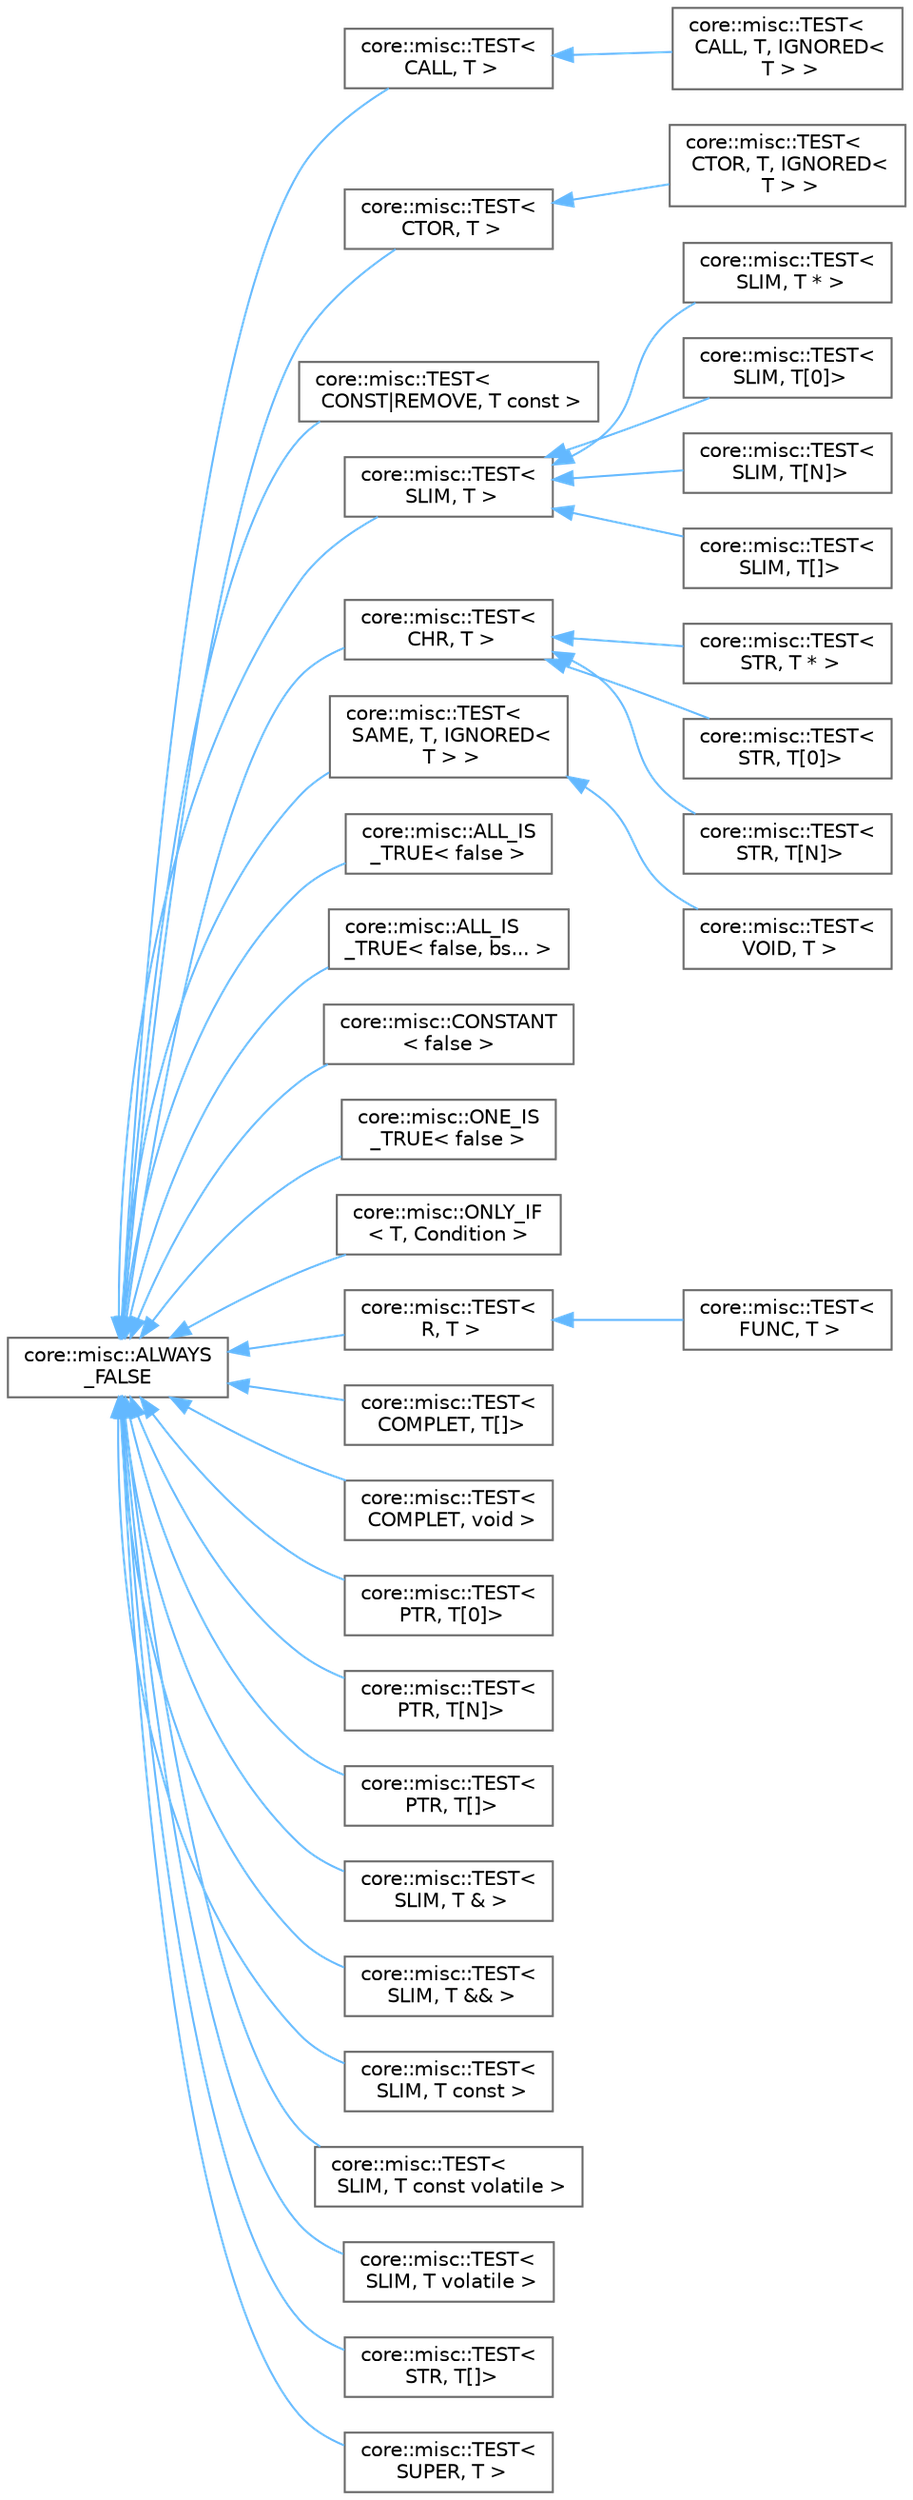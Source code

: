 digraph "Graphical Class Hierarchy"
{
 // INTERACTIVE_SVG=YES
 // LATEX_PDF_SIZE
  bgcolor="transparent";
  edge [fontname=Helvetica,fontsize=10,labelfontname=Helvetica,labelfontsize=10];
  node [fontname=Helvetica,fontsize=10,shape=box,height=0.2,width=0.4];
  rankdir="LR";
  Node0 [id="Node000000",label="core::misc::ALWAYS\l_FALSE",height=0.2,width=0.4,color="grey40", fillcolor="white", style="filled",URL="$dd/dae/a00163.html",tooltip=" "];
  Node0 -> Node1 [id="edge87_Node000000_Node000001",dir="back",color="steelblue1",style="solid",tooltip=" "];
  Node1 [id="Node000001",label="core::misc::TEST\<\l CALL, T \>",height=0.2,width=0.4,color="grey40", fillcolor="white", style="filled",URL="$db/dd9/a00179.html",tooltip=" "];
  Node1 -> Node2 [id="edge88_Node000001_Node000002",dir="back",color="steelblue1",style="solid",tooltip=" "];
  Node2 [id="Node000002",label="core::misc::TEST\<\l CALL, T, IGNORED\<\l T \> \>",height=0.2,width=0.4,color="grey40", fillcolor="white", style="filled",URL="$d8/d13/a00671.html",tooltip=" "];
  Node0 -> Node3 [id="edge89_Node000000_Node000003",dir="back",color="steelblue1",style="solid",tooltip=" "];
  Node3 [id="Node000003",label="core::misc::TEST\<\l CTOR, T \>",height=0.2,width=0.4,color="grey40", fillcolor="white", style="filled",URL="$db/dd9/a00179.html",tooltip=" "];
  Node3 -> Node4 [id="edge90_Node000003_Node000004",dir="back",color="steelblue1",style="solid",tooltip=" "];
  Node4 [id="Node000004",label="core::misc::TEST\<\l CTOR, T, IGNORED\<\l T \> \>",height=0.2,width=0.4,color="grey40", fillcolor="white", style="filled",URL="$d0/de7/a00523.html",tooltip=" "];
  Node0 -> Node5 [id="edge91_Node000000_Node000005",dir="back",color="steelblue1",style="solid",tooltip=" "];
  Node5 [id="Node000005",label="core::misc::TEST\<\l CONST\|REMOVE, T const \>",height=0.2,width=0.4,color="grey40", fillcolor="white", style="filled",URL="$db/dd9/a00179.html",tooltip=" "];
  Node0 -> Node6 [id="edge92_Node000000_Node000006",dir="back",color="steelblue1",style="solid",tooltip=" "];
  Node6 [id="Node000006",label="core::misc::TEST\<\l SLIM, T \>",height=0.2,width=0.4,color="grey40", fillcolor="white", style="filled",URL="$db/dd9/a00179.html",tooltip=" "];
  Node6 -> Node7 [id="edge93_Node000006_Node000007",dir="back",color="steelblue1",style="solid",tooltip=" "];
  Node7 [id="Node000007",label="core::misc::TEST\<\l SLIM, T * \>",height=0.2,width=0.4,color="grey40", fillcolor="white", style="filled",URL="$d3/d95/a00779.html",tooltip=" "];
  Node6 -> Node8 [id="edge94_Node000006_Node000008",dir="back",color="steelblue1",style="solid",tooltip=" "];
  Node8 [id="Node000008",label="core::misc::TEST\<\l SLIM, T[0]\>",height=0.2,width=0.4,color="grey40", fillcolor="white", style="filled",URL="$d0/d7d/a00799.html",tooltip=" "];
  Node6 -> Node9 [id="edge95_Node000006_Node000009",dir="back",color="steelblue1",style="solid",tooltip=" "];
  Node9 [id="Node000009",label="core::misc::TEST\<\l SLIM, T[N]\>",height=0.2,width=0.4,color="grey40", fillcolor="white", style="filled",URL="$dd/d7a/a00795.html",tooltip=" "];
  Node6 -> Node10 [id="edge96_Node000006_Node000010",dir="back",color="steelblue1",style="solid",tooltip=" "];
  Node10 [id="Node000010",label="core::misc::TEST\<\l SLIM, T[]\>",height=0.2,width=0.4,color="grey40", fillcolor="white", style="filled",URL="$d5/d72/a00803.html",tooltip=" "];
  Node0 -> Node11 [id="edge97_Node000000_Node000011",dir="back",color="steelblue1",style="solid",tooltip=" "];
  Node11 [id="Node000011",label="core::misc::TEST\<\l CHR, T \>",height=0.2,width=0.4,color="grey40", fillcolor="white", style="filled",URL="$db/dd9/a00179.html",tooltip=" "];
  Node11 -> Node12 [id="edge98_Node000011_Node000012",dir="back",color="steelblue1",style="solid",tooltip=" "];
  Node12 [id="Node000012",label="core::misc::TEST\<\l STR, T * \>",height=0.2,width=0.4,color="grey40", fillcolor="white", style="filled",URL="$d6/da1/a00675.html",tooltip=" "];
  Node11 -> Node13 [id="edge99_Node000011_Node000013",dir="back",color="steelblue1",style="solid",tooltip=" "];
  Node13 [id="Node000013",label="core::misc::TEST\<\l STR, T[0]\>",height=0.2,width=0.4,color="grey40", fillcolor="white", style="filled",URL="$db/d77/a00683.html",tooltip=" "];
  Node11 -> Node14 [id="edge100_Node000011_Node000014",dir="back",color="steelblue1",style="solid",tooltip=" "];
  Node14 [id="Node000014",label="core::misc::TEST\<\l STR, T[N]\>",height=0.2,width=0.4,color="grey40", fillcolor="white", style="filled",URL="$d2/d85/a00679.html",tooltip=" "];
  Node0 -> Node15 [id="edge101_Node000000_Node000015",dir="back",color="steelblue1",style="solid",tooltip=" "];
  Node15 [id="Node000015",label="core::misc::TEST\<\l SAME, T, IGNORED\<\l T \> \>",height=0.2,width=0.4,color="grey40", fillcolor="white", style="filled",URL="$db/dd9/a00179.html",tooltip=" "];
  Node15 -> Node16 [id="edge102_Node000015_Node000016",dir="back",color="steelblue1",style="solid",tooltip=" "];
  Node16 [id="Node000016",label="core::misc::TEST\<\l VOID, T \>",height=0.2,width=0.4,color="grey40", fillcolor="white", style="filled",URL="$d5/dae/a00767.html",tooltip=" "];
  Node0 -> Node17 [id="edge103_Node000000_Node000017",dir="back",color="steelblue1",style="solid",tooltip=" "];
  Node17 [id="Node000017",label="core::misc::ALL_IS\l_TRUE\< false \>",height=0.2,width=0.4,color="grey40", fillcolor="white", style="filled",URL="$d3/d3b/a00715.html",tooltip=" "];
  Node0 -> Node18 [id="edge104_Node000000_Node000018",dir="back",color="steelblue1",style="solid",tooltip=" "];
  Node18 [id="Node000018",label="core::misc::ALL_IS\l_TRUE\< false, bs... \>",height=0.2,width=0.4,color="grey40", fillcolor="white", style="filled",URL="$dd/dd8/a00719.html",tooltip=" "];
  Node0 -> Node19 [id="edge105_Node000000_Node000019",dir="back",color="steelblue1",style="solid",tooltip=" "];
  Node19 [id="Node000019",label="core::misc::CONSTANT\l\< false \>",height=0.2,width=0.4,color="grey40", fillcolor="white", style="filled",URL="$de/d45/a00175.html",tooltip=" "];
  Node0 -> Node20 [id="edge106_Node000000_Node000020",dir="back",color="steelblue1",style="solid",tooltip=" "];
  Node20 [id="Node000020",label="core::misc::ONE_IS\l_TRUE\< false \>",height=0.2,width=0.4,color="grey40", fillcolor="white", style="filled",URL="$d0/dab/a00735.html",tooltip=" "];
  Node0 -> Node21 [id="edge107_Node000000_Node000021",dir="back",color="steelblue1",style="solid",tooltip=" "];
  Node21 [id="Node000021",label="core::misc::ONLY_IF\l\< T, Condition \>",height=0.2,width=0.4,color="grey40", fillcolor="white", style="filled",URL="$d5/de3/a00631.html",tooltip=" "];
  Node0 -> Node22 [id="edge108_Node000000_Node000022",dir="back",color="steelblue1",style="solid",tooltip=" "];
  Node22 [id="Node000022",label="core::misc::TEST\<\l R, T \>",height=0.2,width=0.4,color="grey40", fillcolor="white", style="filled",URL="$db/dd9/a00179.html",tooltip=" "];
  Node22 -> Node23 [id="edge109_Node000022_Node000023",dir="back",color="steelblue1",style="solid",tooltip=" "];
  Node23 [id="Node000023",label="core::misc::TEST\<\l FUNC, T \>",height=0.2,width=0.4,color="grey40", fillcolor="white", style="filled",URL="$d7/d5e/a00467.html",tooltip=" "];
  Node0 -> Node24 [id="edge110_Node000000_Node000024",dir="back",color="steelblue1",style="solid",tooltip=" "];
  Node24 [id="Node000024",label="core::misc::TEST\<\l COMPLET, T[]\>",height=0.2,width=0.4,color="grey40", fillcolor="white", style="filled",URL="$d9/d8b/a00547.html",tooltip=" "];
  Node0 -> Node25 [id="edge111_Node000000_Node000025",dir="back",color="steelblue1",style="solid",tooltip=" "];
  Node25 [id="Node000025",label="core::misc::TEST\<\l COMPLET, void \>",height=0.2,width=0.4,color="grey40", fillcolor="white", style="filled",URL="$d4/d9c/a00543.html",tooltip=" "];
  Node0 -> Node26 [id="edge112_Node000000_Node000026",dir="back",color="steelblue1",style="solid",tooltip=" "];
  Node26 [id="Node000026",label="core::misc::TEST\<\l PTR, T[0]\>",height=0.2,width=0.4,color="grey40", fillcolor="white", style="filled",URL="$da/dee/a00383.html",tooltip=" "];
  Node0 -> Node27 [id="edge113_Node000000_Node000027",dir="back",color="steelblue1",style="solid",tooltip=" "];
  Node27 [id="Node000027",label="core::misc::TEST\<\l PTR, T[N]\>",height=0.2,width=0.4,color="grey40", fillcolor="white", style="filled",URL="$db/db9/a00387.html",tooltip=" "];
  Node0 -> Node28 [id="edge114_Node000000_Node000028",dir="back",color="steelblue1",style="solid",tooltip=" "];
  Node28 [id="Node000028",label="core::misc::TEST\<\l PTR, T[]\>",height=0.2,width=0.4,color="grey40", fillcolor="white", style="filled",URL="$d8/d95/a00379.html",tooltip=" "];
  Node0 -> Node29 [id="edge115_Node000000_Node000029",dir="back",color="steelblue1",style="solid",tooltip=" "];
  Node29 [id="Node000029",label="core::misc::TEST\<\l SLIM, T & \>",height=0.2,width=0.4,color="grey40", fillcolor="white", style="filled",URL="$d8/d7f/a00787.html",tooltip=" "];
  Node0 -> Node30 [id="edge116_Node000000_Node000030",dir="back",color="steelblue1",style="solid",tooltip=" "];
  Node30 [id="Node000030",label="core::misc::TEST\<\l SLIM, T && \>",height=0.2,width=0.4,color="grey40", fillcolor="white", style="filled",URL="$d4/d45/a00791.html",tooltip=" "];
  Node0 -> Node31 [id="edge117_Node000000_Node000031",dir="back",color="steelblue1",style="solid",tooltip=" "];
  Node31 [id="Node000031",label="core::misc::TEST\<\l SLIM, T const \>",height=0.2,width=0.4,color="grey40", fillcolor="white", style="filled",URL="$dd/de5/a00771.html",tooltip=" "];
  Node0 -> Node32 [id="edge118_Node000000_Node000032",dir="back",color="steelblue1",style="solid",tooltip=" "];
  Node32 [id="Node000032",label="core::misc::TEST\<\l SLIM, T const volatile \>",height=0.2,width=0.4,color="grey40", fillcolor="white", style="filled",URL="$dc/d0c/a00783.html",tooltip=" "];
  Node0 -> Node33 [id="edge119_Node000000_Node000033",dir="back",color="steelblue1",style="solid",tooltip=" "];
  Node33 [id="Node000033",label="core::misc::TEST\<\l SLIM, T volatile \>",height=0.2,width=0.4,color="grey40", fillcolor="white", style="filled",URL="$dc/d5d/a00775.html",tooltip=" "];
  Node0 -> Node34 [id="edge120_Node000000_Node000034",dir="back",color="steelblue1",style="solid",tooltip=" "];
  Node34 [id="Node000034",label="core::misc::TEST\<\l STR, T[]\>",height=0.2,width=0.4,color="grey40", fillcolor="white", style="filled",URL="$df/d1b/a00687.html",tooltip=" "];
  Node0 -> Node35 [id="edge121_Node000000_Node000035",dir="back",color="steelblue1",style="solid",tooltip=" "];
  Node35 [id="Node000035",label="core::misc::TEST\<\l SUPER, T \>",height=0.2,width=0.4,color="grey40", fillcolor="white", style="filled",URL="$d2/da1/a00879.html",tooltip=" "];
}
